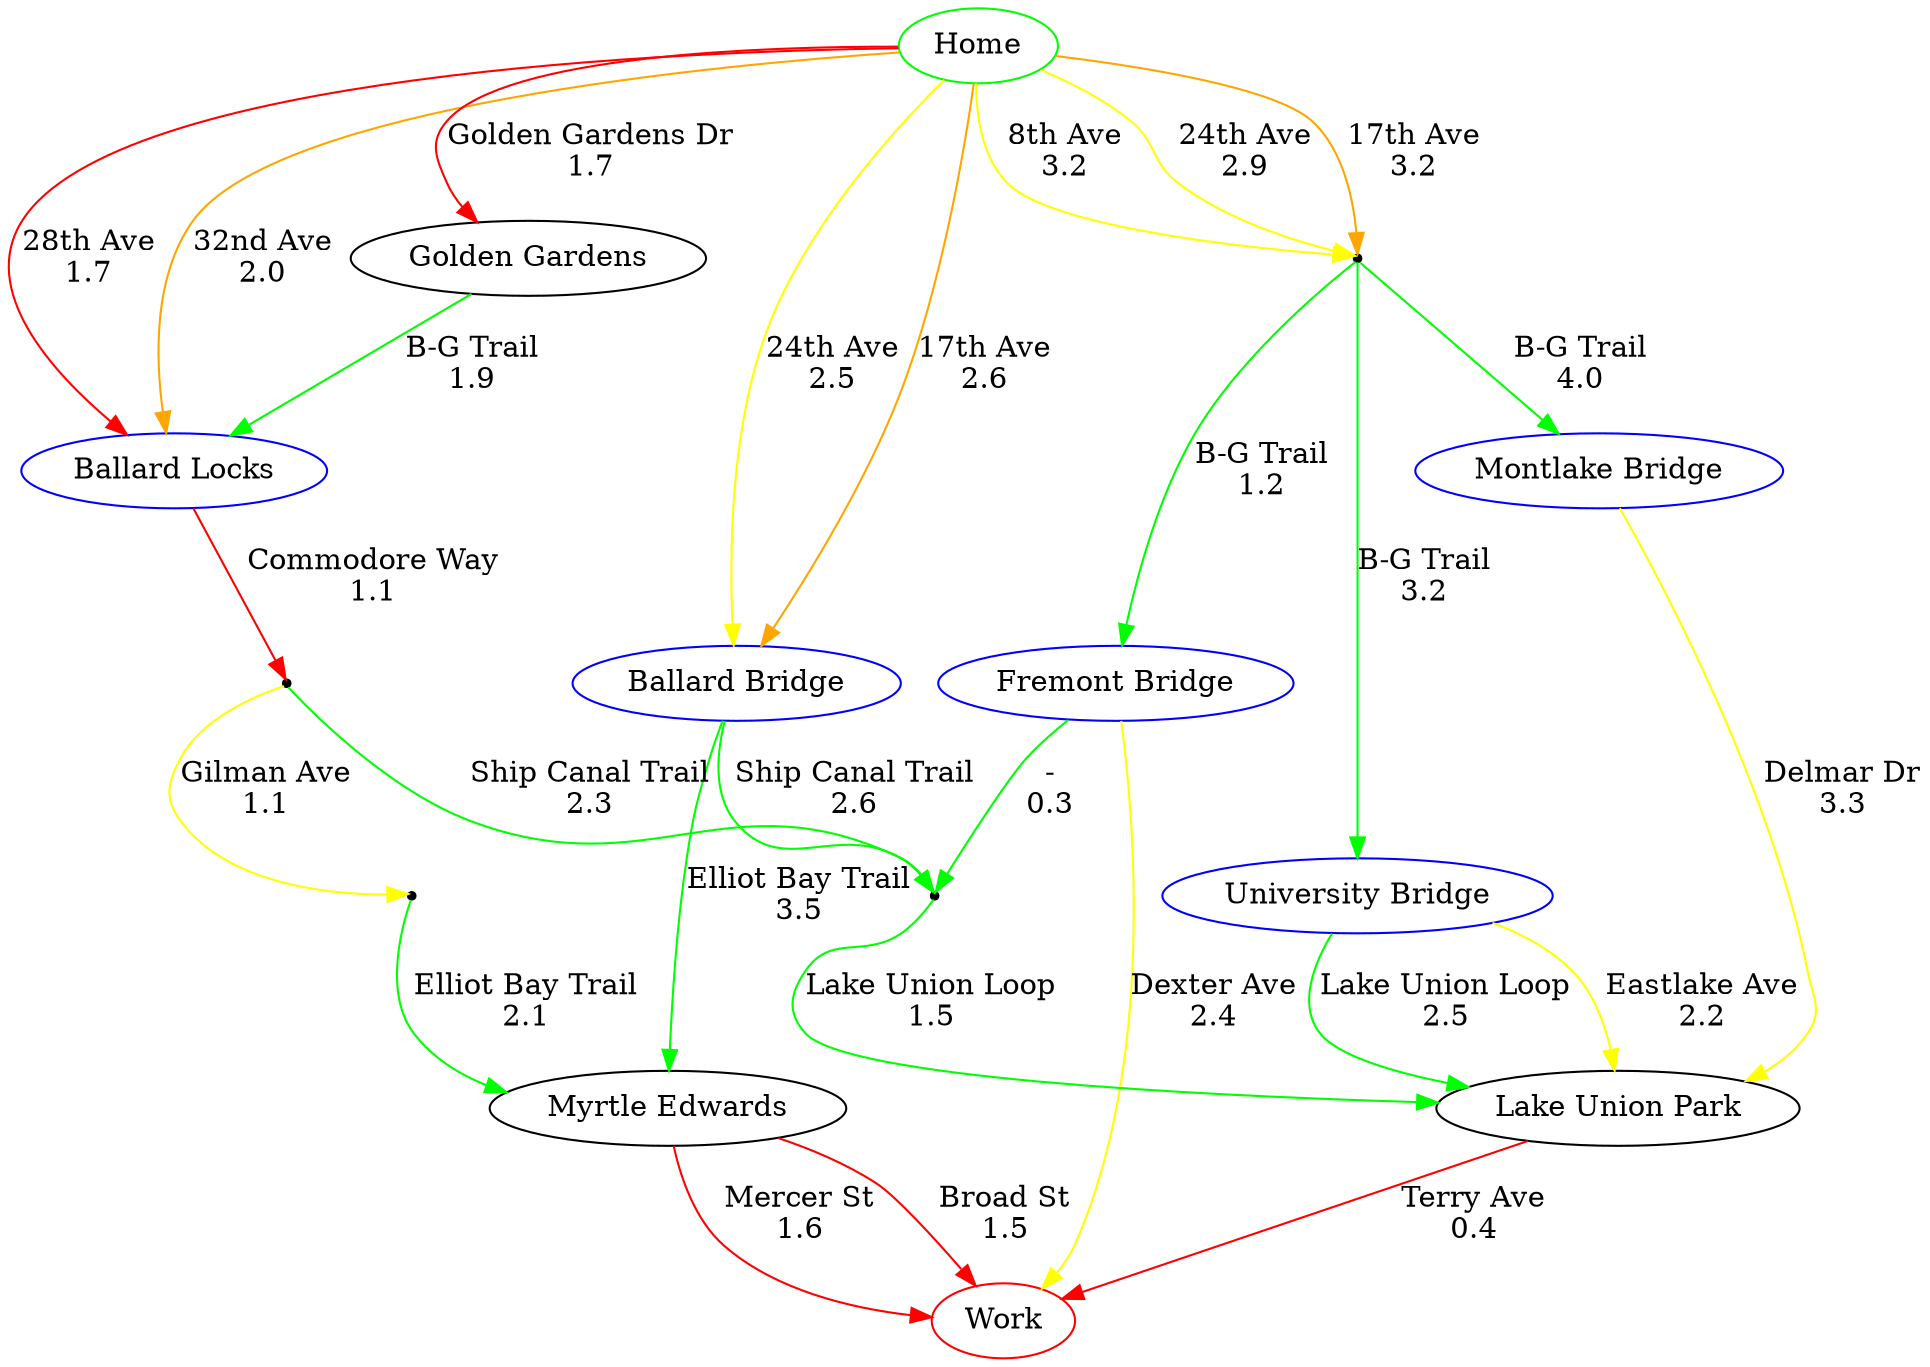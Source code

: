 digraph  {
Home [color=green];
"Ballard Locks" [color=blue];
"Ballard Bridge" [color=blue];
"Fremont Bridge" [color=blue];
"University Bridge" [color=blue];
"Montlake Bridge" [color=blue];
"Fisherman's Terminal" [shape=point];
"Ballmer Yard" [shape=point];
"Diamond Marina" [shape=point];
"Fred Meyer" [shape=point];
Work [color=red];
"Golden Gardens";
"Myrtle Edwards";
"Lake Union Park";
Home -> "Golden Gardens"  [key=0, via="Golden Gardens Dr", weight="1.7", route_type=Road, color=red, label="Golden Gardens Dr\n1.7"];
Home -> "Ballard Locks"  [key=0, via="32nd Ave", weight="2.0", route_type=Sharrow, color=orange, label="32nd Ave\n2.0"];
Home -> "Ballard Locks"  [key=1, via="28th Ave", weight="1.7", route_type=Road, color=red, label="28th Ave\n1.7"];
Home -> "Ballard Bridge"  [key=0, via="24th Ave", weight="2.5", route_type="Road, Minor Separation", color=yellow, label="24th Ave\n2.5"];
Home -> "Ballard Bridge"  [key=1, via="17th Ave", weight="2.6", route_type=Sharrow, color=orange, label="17th Ave\n2.6"];
Home -> "Fred Meyer"  [key=0, via="24th Ave", weight="2.9", route_type="Road, Minor Separation", color=yellow, label="24th Ave\n2.9"];
Home -> "Fred Meyer"  [key=1, via="17th Ave", weight="3.2", route_type=Sharrow, color=orange, label="17th Ave\n3.2"];
Home -> "Fred Meyer"  [key=2, via="8th Ave", weight="3.2", route_type="Road, Minor Separation", color=yellow, label="8th Ave\n3.2"];
"Ballard Locks" -> "Fisherman's Terminal"  [key=0, via="Commodore Way", weight="1.1", route_type=Road, color=red, label="Commodore Way\n1.1"];
"Ballard Bridge" -> "Diamond Marina"  [key=0, via="Ship Canal Trail", weight="2.6", route_type="Multi-use Trail", color=green, label="Ship Canal Trail\n2.6"];
"Ballard Bridge" -> "Myrtle Edwards"  [key=0, via="Elliot Bay Trail", weight="3.5", route_type="Multi-use Trail", color=green, label="Elliot Bay Trail\n3.5"];
"Fremont Bridge" -> "Diamond Marina"  [key=0, via="-", weight="0.3", route_type="Multi-use Trail", color=green, label="-\n0.3"];
"Fremont Bridge" -> Work  [key=0, via="Dexter Ave", weight="2.4", route_type="Road, Minor Separation", color=yellow, label="Dexter Ave\n2.4"];
"University Bridge" -> "Lake Union Park"  [key=0, via="Lake Union Loop", weight="2.5", route_type="Multi-use Trail", color=green, label="Lake Union Loop\n2.5"];
"University Bridge" -> "Lake Union Park"  [key=1, via="Eastlake Ave", weight="2.2", route_type="Road, Minor Separation", color=yellow, label="Eastlake Ave\n2.2"];
"Montlake Bridge" -> "Lake Union Park"  [key=0, via="Delmar Dr", weight="3.3", route_type="Road, Minor Separation", color=yellow, label="Delmar Dr\n3.3"];
"Fisherman's Terminal" -> "Ballmer Yard"  [key=0, via="Gilman Ave", weight="1.1", route_type="Road, Major Separation", color=yellow, label="Gilman Ave\n1.1"];
"Fisherman's Terminal" -> "Diamond Marina"  [key=0, via="Ship Canal Trail", weight="2.3", route_type="Multi-use Trail", color=green, label="Ship Canal Trail\n2.3"];
"Ballmer Yard" -> "Myrtle Edwards"  [key=0, via="Elliot Bay Trail", weight="2.1", route_type="Multi-use Trail", color=green, label="Elliot Bay Trail\n2.1"];
"Diamond Marina" -> "Lake Union Park"  [key=0, via="Lake Union Loop", weight="1.5", route_type="Multi-use Trail", color=green, label="Lake Union Loop\n1.5"];
"Fred Meyer" -> "Fremont Bridge"  [key=0, via="B-G Trail", weight="1.2", route_type="Multi-use Trail", color=green, label="B-G Trail\n1.2"];
"Fred Meyer" -> "University Bridge"  [key=0, via="B-G Trail", weight="3.2", route_type="Multi-use Trail", color=green, label="B-G Trail\n3.2"];
"Fred Meyer" -> "Montlake Bridge"  [key=0, via="B-G Trail", weight="4.0", route_type="Multi-use Trail", color=green, label="B-G Trail\n4.0"];
"Golden Gardens" -> "Ballard Locks"  [key=0, via="B-G Trail", weight="1.9", route_type="Multi-use Trail", color=green, label="B-G Trail\n1.9"];
"Myrtle Edwards" -> Work  [key=0, via="Mercer St", weight="1.6", route_type=Road, color=red, label="Mercer St\n1.6"];
"Myrtle Edwards" -> Work  [key=1, via="Broad St", weight="1.5", route_type=Road, color=red, label="Broad St\n1.5"];
"Lake Union Park" -> Work  [key=0, via="Terry Ave", weight="0.4", route_type=Road, color=red, label="Terry Ave\n0.4"];
}
